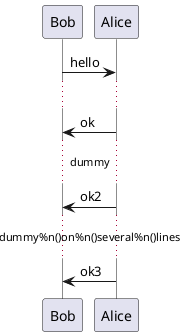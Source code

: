 {
  "sha1": "hcdi7ua9v92hgz2xq1zplhu3h2p7frx",
  "insertion": {
    "when": "2024-06-03T18:59:29.453Z",
    "user": "plantuml@gmail.com"
  }
}
@startuml
skinparam lifelineStrategy nosolid
Bob -> Alice : hello
...
Alice -> Bob : ok
...dummy...
Alice -> Bob : ok2
...dummy%n()on%n()several%n()lines...
Alice -> Bob : ok3
@enduml
